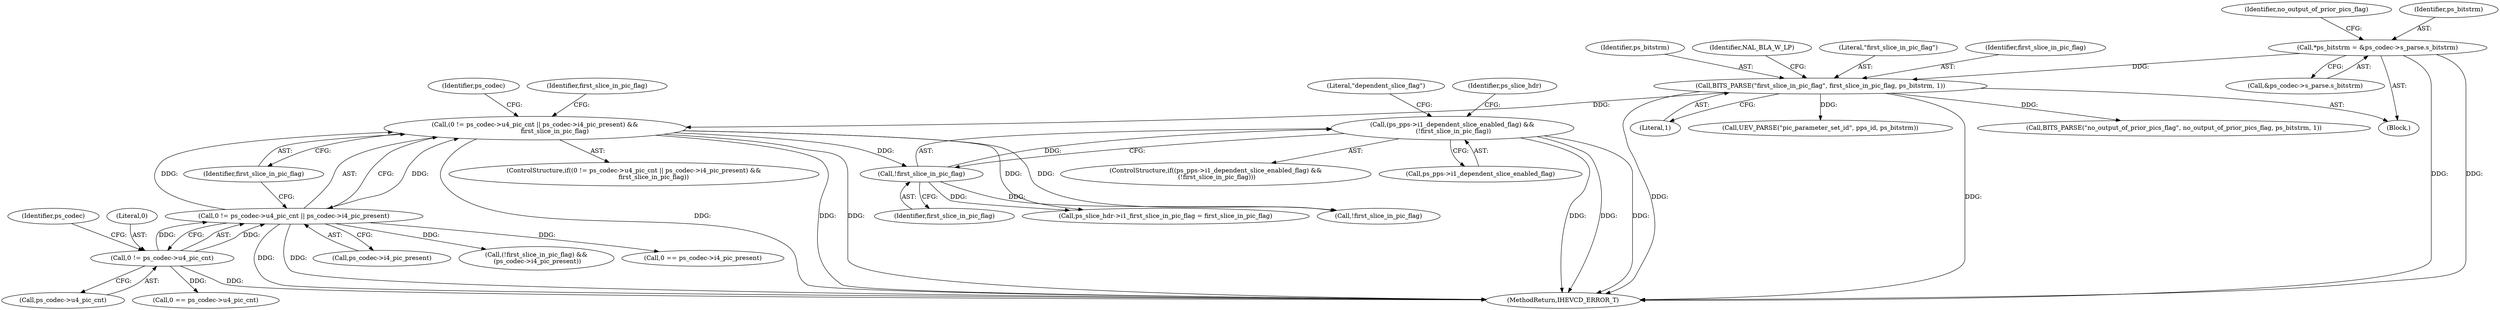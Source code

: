 digraph "0_Android_a1424724a00d62ac5efa0e27953eed66850d662f@pointer" {
"1000415" [label="(Call,(ps_pps->i1_dependent_slice_enabled_flag) &&\n (!first_slice_in_pic_flag))"];
"1000419" [label="(Call,!first_slice_in_pic_flag)"];
"1000284" [label="(Call,(0 != ps_codec->u4_pic_cnt || ps_codec->i4_pic_present) &&\n                    first_slice_in_pic_flag)"];
"1000285" [label="(Call,0 != ps_codec->u4_pic_cnt || ps_codec->i4_pic_present)"];
"1000286" [label="(Call,0 != ps_codec->u4_pic_cnt)"];
"1000190" [label="(Call,BITS_PARSE(\"first_slice_in_pic_flag\", first_slice_in_pic_flag, ps_bitstrm, 1))"];
"1000147" [label="(Call,*ps_bitstrm = &ps_codec->s_parse.s_bitstrm)"];
"1000283" [label="(ControlStructure,if((0 != ps_codec->u4_pic_cnt || ps_codec->i4_pic_present) &&\n                    first_slice_in_pic_flag))"];
"1000193" [label="(Identifier,ps_bitstrm)"];
"1000160" [label="(Identifier,no_output_of_prior_pics_flag)"];
"1000204" [label="(Call,BITS_PARSE(\"no_output_of_prior_pics_flag\", no_output_of_prior_pics_flag, ps_bitstrm, 1))"];
"1000414" [label="(ControlStructure,if((ps_pps->i1_dependent_slice_enabled_flag) &&\n (!first_slice_in_pic_flag)))"];
"1002059" [label="(Call,0 == ps_codec->u4_pic_cnt)"];
"1000294" [label="(Identifier,first_slice_in_pic_flag)"];
"1001616" [label="(Call,!first_slice_in_pic_flag)"];
"1000147" [label="(Call,*ps_bitstrm = &ps_codec->s_parse.s_bitstrm)"];
"1000148" [label="(Identifier,ps_bitstrm)"];
"1000373" [label="(Identifier,first_slice_in_pic_flag)"];
"1000292" [label="(Identifier,ps_codec)"];
"1000415" [label="(Call,(ps_pps->i1_dependent_slice_enabled_flag) &&\n (!first_slice_in_pic_flag))"];
"1000132" [label="(Block,)"];
"1000291" [label="(Call,ps_codec->i4_pic_present)"];
"1000298" [label="(Identifier,ps_codec)"];
"1000194" [label="(Literal,1)"];
"1000198" [label="(Identifier,NAL_BLA_W_LP)"];
"1000469" [label="(Identifier,ps_slice_hdr)"];
"1000423" [label="(Literal,\"dependent_slice_flag\")"];
"1000286" [label="(Call,0 != ps_codec->u4_pic_cnt)"];
"1000420" [label="(Identifier,first_slice_in_pic_flag)"];
"1000482" [label="(Call,ps_slice_hdr->i1_first_slice_in_pic_flag = first_slice_in_pic_flag)"];
"1000419" [label="(Call,!first_slice_in_pic_flag)"];
"1000209" [label="(Call,UEV_PARSE(\"pic_parameter_set_id\", pps_id, ps_bitstrm))"];
"1000284" [label="(Call,(0 != ps_codec->u4_pic_cnt || ps_codec->i4_pic_present) &&\n                    first_slice_in_pic_flag)"];
"1001615" [label="(Call,(!first_slice_in_pic_flag) &&\n (ps_codec->i4_pic_present))"];
"1000149" [label="(Call,&ps_codec->s_parse.s_bitstrm)"];
"1000285" [label="(Call,0 != ps_codec->u4_pic_cnt || ps_codec->i4_pic_present)"];
"1000385" [label="(Call,0 == ps_codec->i4_pic_present)"];
"1000191" [label="(Literal,\"first_slice_in_pic_flag\")"];
"1002617" [label="(MethodReturn,IHEVCD_ERROR_T)"];
"1000287" [label="(Literal,0)"];
"1000190" [label="(Call,BITS_PARSE(\"first_slice_in_pic_flag\", first_slice_in_pic_flag, ps_bitstrm, 1))"];
"1000192" [label="(Identifier,first_slice_in_pic_flag)"];
"1000416" [label="(Call,ps_pps->i1_dependent_slice_enabled_flag)"];
"1000288" [label="(Call,ps_codec->u4_pic_cnt)"];
"1000415" -> "1000414"  [label="AST: "];
"1000415" -> "1000416"  [label="CFG: "];
"1000415" -> "1000419"  [label="CFG: "];
"1000416" -> "1000415"  [label="AST: "];
"1000419" -> "1000415"  [label="AST: "];
"1000423" -> "1000415"  [label="CFG: "];
"1000469" -> "1000415"  [label="CFG: "];
"1000415" -> "1002617"  [label="DDG: "];
"1000415" -> "1002617"  [label="DDG: "];
"1000415" -> "1002617"  [label="DDG: "];
"1000419" -> "1000415"  [label="DDG: "];
"1000419" -> "1000420"  [label="CFG: "];
"1000420" -> "1000419"  [label="AST: "];
"1000284" -> "1000419"  [label="DDG: "];
"1000419" -> "1000482"  [label="DDG: "];
"1000419" -> "1001616"  [label="DDG: "];
"1000284" -> "1000283"  [label="AST: "];
"1000284" -> "1000285"  [label="CFG: "];
"1000284" -> "1000294"  [label="CFG: "];
"1000285" -> "1000284"  [label="AST: "];
"1000294" -> "1000284"  [label="AST: "];
"1000298" -> "1000284"  [label="CFG: "];
"1000373" -> "1000284"  [label="CFG: "];
"1000284" -> "1002617"  [label="DDG: "];
"1000284" -> "1002617"  [label="DDG: "];
"1000284" -> "1002617"  [label="DDG: "];
"1000285" -> "1000284"  [label="DDG: "];
"1000285" -> "1000284"  [label="DDG: "];
"1000190" -> "1000284"  [label="DDG: "];
"1000284" -> "1000482"  [label="DDG: "];
"1000284" -> "1001616"  [label="DDG: "];
"1000285" -> "1000286"  [label="CFG: "];
"1000285" -> "1000291"  [label="CFG: "];
"1000286" -> "1000285"  [label="AST: "];
"1000291" -> "1000285"  [label="AST: "];
"1000294" -> "1000285"  [label="CFG: "];
"1000285" -> "1002617"  [label="DDG: "];
"1000285" -> "1002617"  [label="DDG: "];
"1000286" -> "1000285"  [label="DDG: "];
"1000286" -> "1000285"  [label="DDG: "];
"1000285" -> "1000385"  [label="DDG: "];
"1000285" -> "1001615"  [label="DDG: "];
"1000286" -> "1000288"  [label="CFG: "];
"1000287" -> "1000286"  [label="AST: "];
"1000288" -> "1000286"  [label="AST: "];
"1000292" -> "1000286"  [label="CFG: "];
"1000286" -> "1002617"  [label="DDG: "];
"1000286" -> "1002059"  [label="DDG: "];
"1000190" -> "1000132"  [label="AST: "];
"1000190" -> "1000194"  [label="CFG: "];
"1000191" -> "1000190"  [label="AST: "];
"1000192" -> "1000190"  [label="AST: "];
"1000193" -> "1000190"  [label="AST: "];
"1000194" -> "1000190"  [label="AST: "];
"1000198" -> "1000190"  [label="CFG: "];
"1000190" -> "1002617"  [label="DDG: "];
"1000190" -> "1002617"  [label="DDG: "];
"1000147" -> "1000190"  [label="DDG: "];
"1000190" -> "1000204"  [label="DDG: "];
"1000190" -> "1000209"  [label="DDG: "];
"1000147" -> "1000132"  [label="AST: "];
"1000147" -> "1000149"  [label="CFG: "];
"1000148" -> "1000147"  [label="AST: "];
"1000149" -> "1000147"  [label="AST: "];
"1000160" -> "1000147"  [label="CFG: "];
"1000147" -> "1002617"  [label="DDG: "];
"1000147" -> "1002617"  [label="DDG: "];
}
